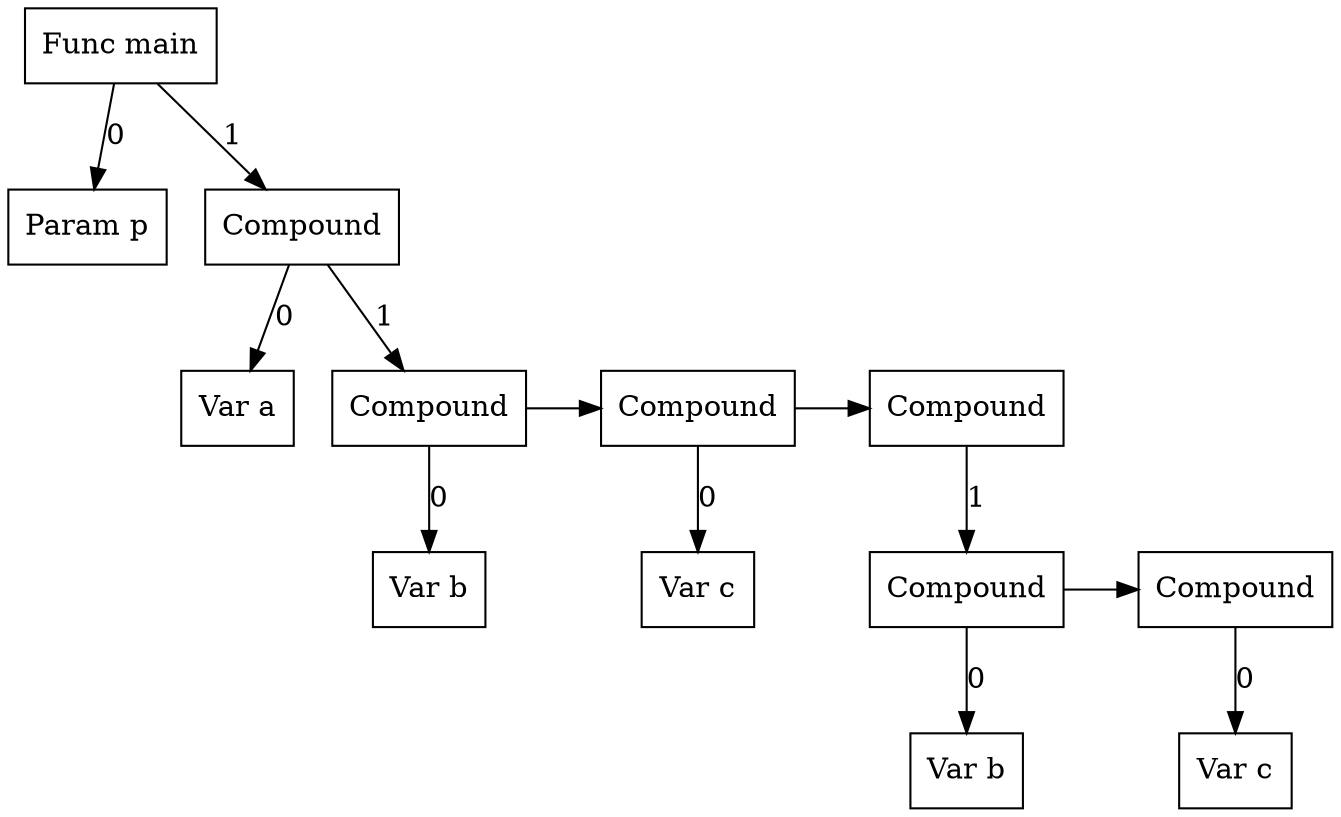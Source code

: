 digraph G {
node12 [label="Func main"; shape=box];
subgraph childNames_12 {
rankdir="LR"; rank="same"; ordering=out
node0 [label="Param p"; shape=box];
node11 [label="Compound"; shape=box];
}

subgraph childPtrs_12 {
rankdir="TB";
node12 -> node0 [label="0"];
node12 -> node11 [label="1"];
}

subgraph childNames_11 {
rankdir="LR"; rank="same"; ordering=out
node1 [label="Var a"; shape=box];
node3 [label="Compound"; shape=box];
}

subgraph childPtrs_11 {
rankdir="TB";
node11 -> node1 [label="0"];
node11 -> node3 [label="1"];
}

subgraph childNames_3 {
rankdir="LR"; rank="same"; ordering=out
node2 [label="Var b"; shape=box];
}

subgraph childPtrs_3 {
rankdir="TB";
node3 -> node2 [label="0"];
}

subgraph SibNames_3 {
rankdir="LR"; rank="same";
node3 [label="Compound"; shape=box];
node5 [label="Compound"; shape=box];
node10 [label="Compound"; shape=box];
}

subgraph SibPtrs_3 {
rankdir="LR";
node3 -> node5;
node5 -> node10;
}

subgraph childNames_5 {
rankdir="LR"; rank="same"; ordering=out
node4 [label="Var c"; shape=box];
}

subgraph childPtrs_5 {
rankdir="TB";
node5 -> node4 [label="0"];
}

subgraph childNames_10 {
rankdir="LR"; rank="same"; ordering=out
node7 [label="Compound"; shape=box];
}

subgraph childPtrs_10 {
rankdir="TB";
node10 -> node7 [label="1"];
}

subgraph childNames_7 {
rankdir="LR"; rank="same"; ordering=out
node6 [label="Var b"; shape=box];
}

subgraph childPtrs_7 {
rankdir="TB";
node7 -> node6 [label="0"];
}

subgraph SibNames_7 {
rankdir="LR"; rank="same";
node7 [label="Compound"; shape=box];
node9 [label="Compound"; shape=box];
}

subgraph SibPtrs_7 {
rankdir="LR";
node7 -> node9;
}

subgraph childNames_9 {
rankdir="LR"; rank="same"; ordering=out
node8 [label="Var c"; shape=box];
}

subgraph childPtrs_9 {
rankdir="TB";
node9 -> node8 [label="0"];
}

}
